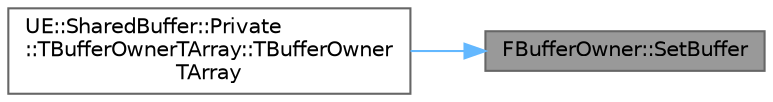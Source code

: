 digraph "FBufferOwner::SetBuffer"
{
 // INTERACTIVE_SVG=YES
 // LATEX_PDF_SIZE
  bgcolor="transparent";
  edge [fontname=Helvetica,fontsize=10,labelfontname=Helvetica,labelfontsize=10];
  node [fontname=Helvetica,fontsize=10,shape=box,height=0.2,width=0.4];
  rankdir="RL";
  Node1 [id="Node000001",label="FBufferOwner::SetBuffer",height=0.2,width=0.4,color="gray40", fillcolor="grey60", style="filled", fontcolor="black",tooltip=" "];
  Node1 -> Node2 [id="edge1_Node000001_Node000002",dir="back",color="steelblue1",style="solid",tooltip=" "];
  Node2 [id="Node000002",label="UE::SharedBuffer::Private\l::TBufferOwnerTArray::TBufferOwner\lTArray",height=0.2,width=0.4,color="grey40", fillcolor="white", style="filled",URL="$df/db1/classUE_1_1SharedBuffer_1_1Private_1_1TBufferOwnerTArray.html#a00b0d5af71048cdb60d3f1b1ed1c4a1f",tooltip=" "];
}
